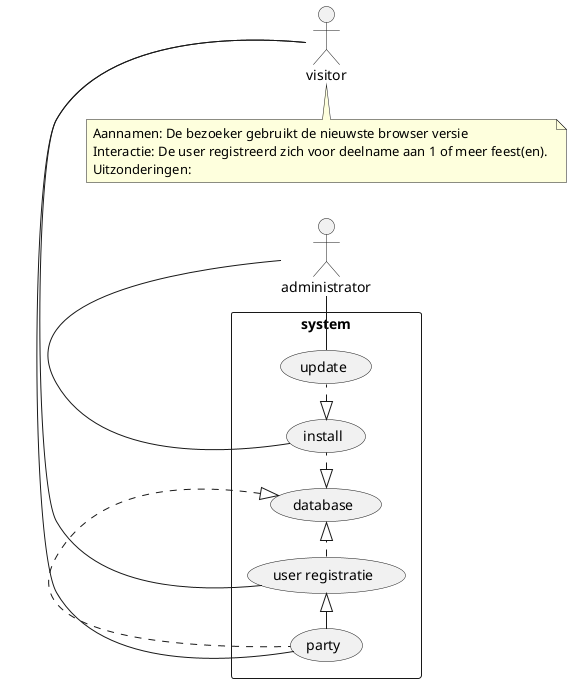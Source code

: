 @startuml
left to right direction
skinparam packageStyle rectangle
    actor administrator
    actor visitor
    
rectangle system{
    (database) <|. (install)
    (install) <|. (update)
    administrator - (install)
    administrator - (update)
    (user registratie) .|>  (database)
    visitor - (user registratie)
    visitor - (party)
    (party) -|> (user registratie)
    (database) <|. (party)
}
note bottom of visitor
    Aannamen: De bezoeker gebruikt de nieuwste browser versie
    Interactie: De user registreerd zich voor deelname aan 1 of meer feest(en). 
    Uitzonderingen:
end note
@enduml

